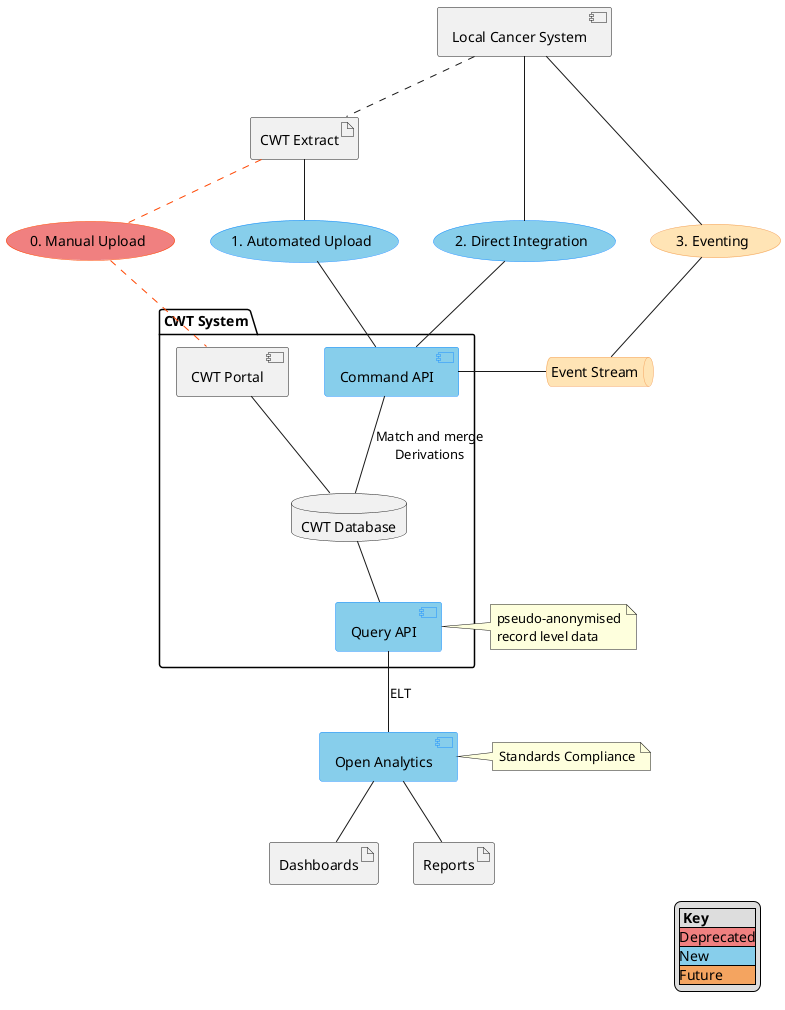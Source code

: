 @startuml cwt-tobe-conceptual-model
'left to right direction

hide stereotype
skinparam usecase {
  BackgroundColor<<New>> #SkyBlue
  BorderColor<<New>> #DodgerBlue

  BackgroundColor<<Deprecated>> #LightCoral  
  BorderColor<<Deprecated>> #OrangeRed

  BackgroundColor<<Future>> #Moccasin  
  BorderColor<<Future>> #SandyBrown  
}

skinparam component {
  BackgroundColor<<New>> #SkyBlue
  BorderColor<<New>> #DodgerBlue

  BackgroundColor<<Deprecated>> #LightCoral  
  BorderColor<<Deprecated>> #OrangeRed
}

skinparam queue {
  BackgroundColor<<Future>> #Moccasin  
  BorderColor<<Future>> #SandyBrown    
}

skinparam arrow {
  Color<<Deprecated>> #OrangeRed 
}

skinparam rectangle {
  BackgroundColor<<New>> #SkyBlue
  BorderColor<<New>> #DodgerBlue

  BackgroundColor<<Deprecated>> #LightCoral  
  BorderColor<<Deprecated>> #OrangeRed

  BackgroundColor<<Future>> #Moccasin  
  BorderColor<<Future>> #SandyBrown    
}

component "Local Cancer System" as lcs
queue "Event Stream" <<Future>> as es
artifact "CWT Extract" as file

usecase "0. Manual Upload" <<Deprecated>> as mup
usecase "1. Automated Upload" <<New>> as aup
usecase "2. Direct Integration" <<New>> as di
usecase "3. Eventing" <<Future>> as ev

package "CWT System" {

component "CWT Portal" as cwt
component "Command API" <<New>> as capi
database "CWT Database" as db
component "Query API" <<New>>   as qapi

cwt -- db
capi -- db : Match and merge\nDerivations 
db -- qapi

}

component "Open Analytics" <<New>> as oa

artifact "Dashboards" as dbs
artifact "Reports" as rpt

note as n1
  pseudo-anonymised
  record level data
endnote

note as n2
  Standards Compliance
endnote

lcs .. file
file .. mup<<Deprecated>>
mup .. cwt<<Deprecated>>

file -- aup
aup -- capi

lcs --- di
di -- capi

lcs --- ev
ev -- es
capi - es

qapi -- oa : ELT
oa -- dbs
oa -- rpt

qapi - n1
oa - n2

legend right
|= Key |
|<#LightCoral>Deprecated|
|<#SkyBlue>New|
|<#SandyBrown>Future|
endlegend

@enduml